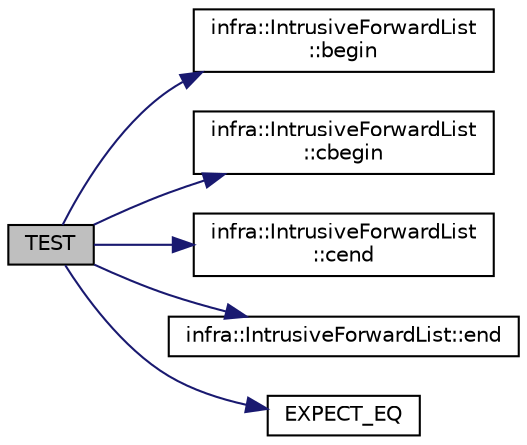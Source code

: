 digraph "TEST"
{
 // INTERACTIVE_SVG=YES
  edge [fontname="Helvetica",fontsize="10",labelfontname="Helvetica",labelfontsize="10"];
  node [fontname="Helvetica",fontsize="10",shape=record];
  rankdir="LR";
  Node24 [label="TEST",height=0.2,width=0.4,color="black", fillcolor="grey75", style="filled", fontcolor="black"];
  Node24 -> Node25 [color="midnightblue",fontsize="10",style="solid",fontname="Helvetica"];
  Node25 [label="infra::IntrusiveForwardList\l::begin",height=0.2,width=0.4,color="black", fillcolor="white", style="filled",URL="$d3/d66/classinfra_1_1_intrusive_forward_list.html#a1e262644d93b6e76264eb8dac98edd37"];
  Node24 -> Node26 [color="midnightblue",fontsize="10",style="solid",fontname="Helvetica"];
  Node26 [label="infra::IntrusiveForwardList\l::cbegin",height=0.2,width=0.4,color="black", fillcolor="white", style="filled",URL="$d3/d66/classinfra_1_1_intrusive_forward_list.html#a0acf88a074a5a10b1cf7aa27cff74511"];
  Node24 -> Node27 [color="midnightblue",fontsize="10",style="solid",fontname="Helvetica"];
  Node27 [label="infra::IntrusiveForwardList\l::cend",height=0.2,width=0.4,color="black", fillcolor="white", style="filled",URL="$d3/d66/classinfra_1_1_intrusive_forward_list.html#a52fe52bf176428be780f96bd4f73d9de"];
  Node24 -> Node28 [color="midnightblue",fontsize="10",style="solid",fontname="Helvetica"];
  Node28 [label="infra::IntrusiveForwardList::end",height=0.2,width=0.4,color="black", fillcolor="white", style="filled",URL="$d3/d66/classinfra_1_1_intrusive_forward_list.html#a372e431be7bddcdb6f95068f64b96032"];
  Node24 -> Node29 [color="midnightblue",fontsize="10",style="solid",fontname="Helvetica"];
  Node29 [label="EXPECT_EQ",height=0.2,width=0.4,color="black", fillcolor="white", style="filled",URL="$d6/def/_test_json_8cpp.html#a82745227e2f0a8edbb4ae630d88a8e86"];
}
